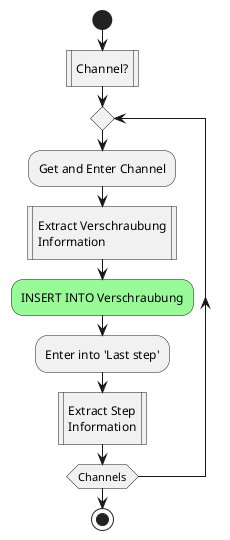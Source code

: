 @startuml xcxv
start
:Channel?; <<procedure>>
repeat 
    :Get and Enter Channel;
    :Extract Verschraubung\nInformation; <<procedure>>
    #palegreen:INSERT INTO Verschraubung;
    :Enter into 'Last step';
    :Extract Step\nInformation; <<procedure>>

repeat while (Channels)


















stop


@enduml
